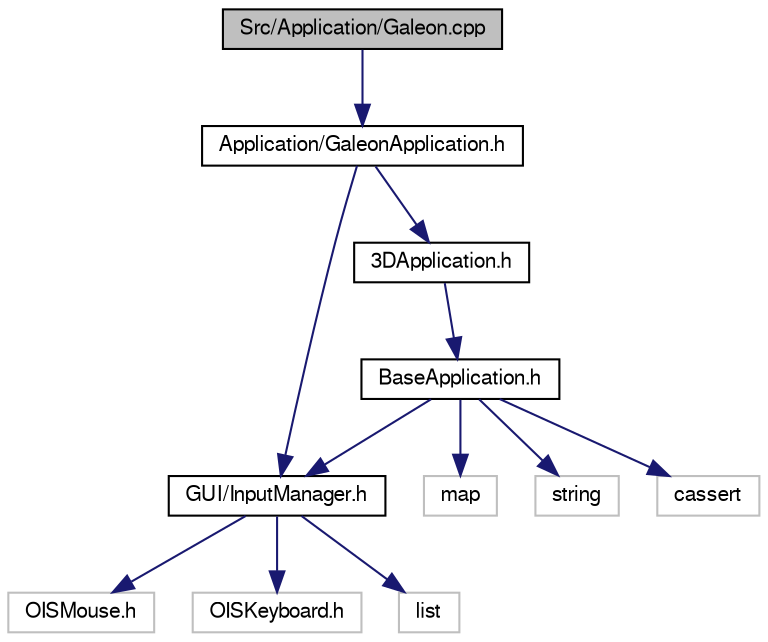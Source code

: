 digraph "Src/Application/Galeon.cpp"
{
  edge [fontname="FreeSans",fontsize="10",labelfontname="FreeSans",labelfontsize="10"];
  node [fontname="FreeSans",fontsize="10",shape=record];
  Node1 [label="Src/Application/Galeon.cpp",height=0.2,width=0.4,color="black", fillcolor="grey75", style="filled", fontcolor="black"];
  Node1 -> Node2 [color="midnightblue",fontsize="10",style="solid",fontname="FreeSans"];
  Node2 [label="Application/GaleonApplication.h",height=0.2,width=0.4,color="black", fillcolor="white", style="filled",URL="$_galeon_application_8h.html",tooltip="Contiene la declaración de la clase aplicacion para aplicaciones basadas en Ogre. ..."];
  Node2 -> Node3 [color="midnightblue",fontsize="10",style="solid",fontname="FreeSans"];
  Node3 [label="3DApplication.h",height=0.2,width=0.4,color="black", fillcolor="white", style="filled",URL="$3_d_application_8h.html",tooltip="Contiene la declaración de la clase aplicacion para aplicaciones basadas en Ogre. ..."];
  Node3 -> Node4 [color="midnightblue",fontsize="10",style="solid",fontname="FreeSans"];
  Node4 [label="BaseApplication.h",height=0.2,width=0.4,color="black", fillcolor="white", style="filled",URL="$_base_application_8h.html",tooltip="Contiene la declaración de la clase aplicacion, que maneja la ejecución de todo el juego..."];
  Node4 -> Node5 [color="midnightblue",fontsize="10",style="solid",fontname="FreeSans"];
  Node5 [label="GUI/InputManager.h",height=0.2,width=0.4,color="black", fillcolor="white", style="filled",URL="$_input_manager_8h.html",tooltip="Contiene la declaración del gestor de periféricos de entrada así como las clases oyentes que deben ex..."];
  Node5 -> Node6 [color="midnightblue",fontsize="10",style="solid",fontname="FreeSans"];
  Node6 [label="OISMouse.h",height=0.2,width=0.4,color="grey75", fillcolor="white", style="filled"];
  Node5 -> Node7 [color="midnightblue",fontsize="10",style="solid",fontname="FreeSans"];
  Node7 [label="OISKeyboard.h",height=0.2,width=0.4,color="grey75", fillcolor="white", style="filled"];
  Node5 -> Node8 [color="midnightblue",fontsize="10",style="solid",fontname="FreeSans"];
  Node8 [label="list",height=0.2,width=0.4,color="grey75", fillcolor="white", style="filled"];
  Node4 -> Node9 [color="midnightblue",fontsize="10",style="solid",fontname="FreeSans"];
  Node9 [label="map",height=0.2,width=0.4,color="grey75", fillcolor="white", style="filled"];
  Node4 -> Node10 [color="midnightblue",fontsize="10",style="solid",fontname="FreeSans"];
  Node10 [label="string",height=0.2,width=0.4,color="grey75", fillcolor="white", style="filled"];
  Node4 -> Node11 [color="midnightblue",fontsize="10",style="solid",fontname="FreeSans"];
  Node11 [label="cassert",height=0.2,width=0.4,color="grey75", fillcolor="white", style="filled"];
  Node2 -> Node5 [color="midnightblue",fontsize="10",style="solid",fontname="FreeSans"];
}

